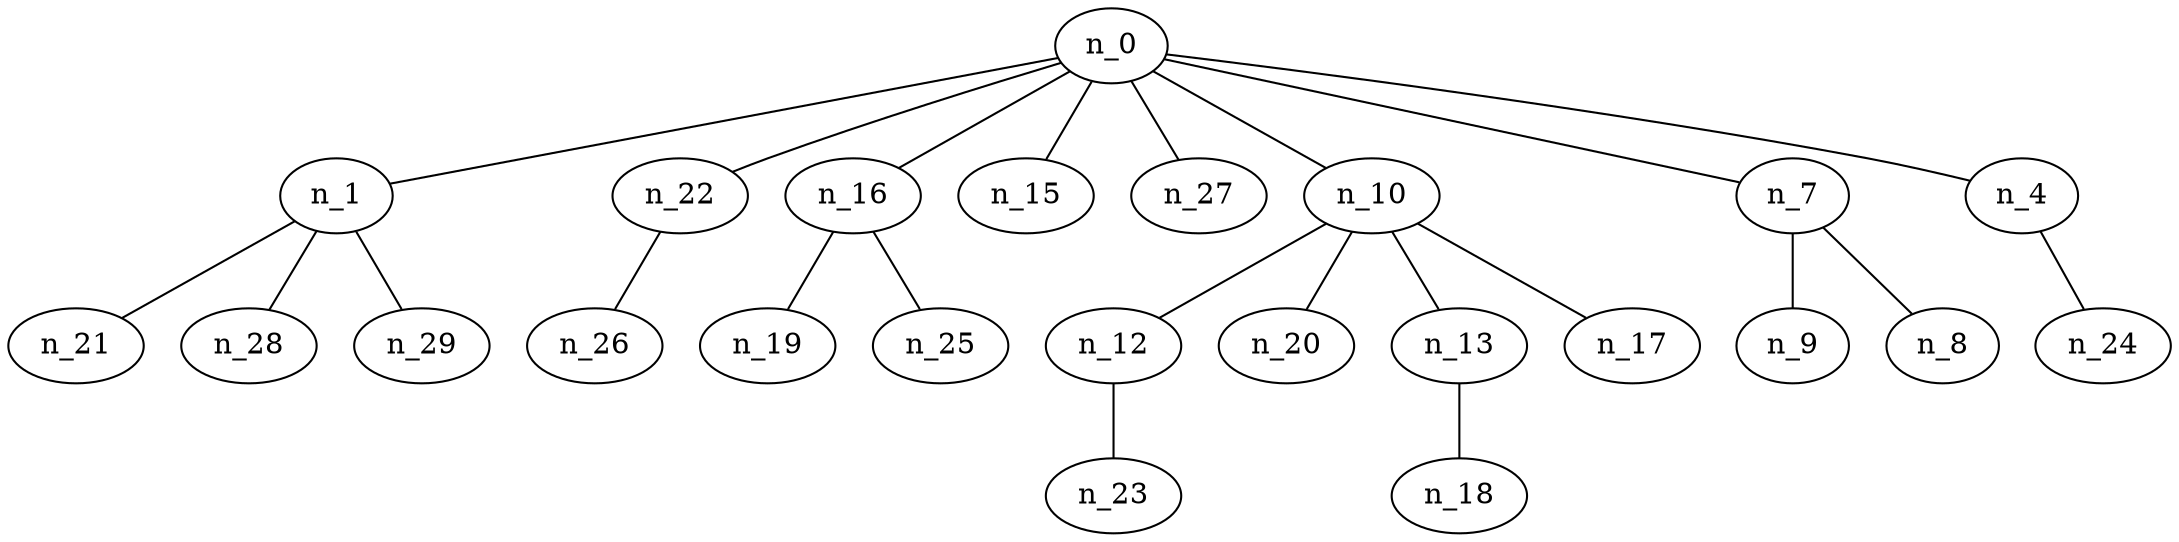 graph grafoErdosRenyi_30_120_BFS  {
n_0;
n_1;
n_22;
n_16;
n_15;
n_27;
n_10;
n_7;
n_4;
n_21;
n_28;
n_29;
n_26;
n_19;
n_25;
n_12;
n_20;
n_13;
n_17;
n_9;
n_8;
n_24;
n_23;
n_18;
n_0 -- n_1;
n_0 -- n_22;
n_0 -- n_16;
n_0 -- n_15;
n_0 -- n_27;
n_0 -- n_10;
n_0 -- n_7;
n_0 -- n_4;
n_1 -- n_21;
n_1 -- n_28;
n_1 -- n_29;
n_22 -- n_26;
n_16 -- n_19;
n_16 -- n_25;
n_10 -- n_12;
n_10 -- n_20;
n_10 -- n_13;
n_10 -- n_17;
n_7 -- n_9;
n_7 -- n_8;
n_4 -- n_24;
n_12 -- n_23;
n_13 -- n_18;
}